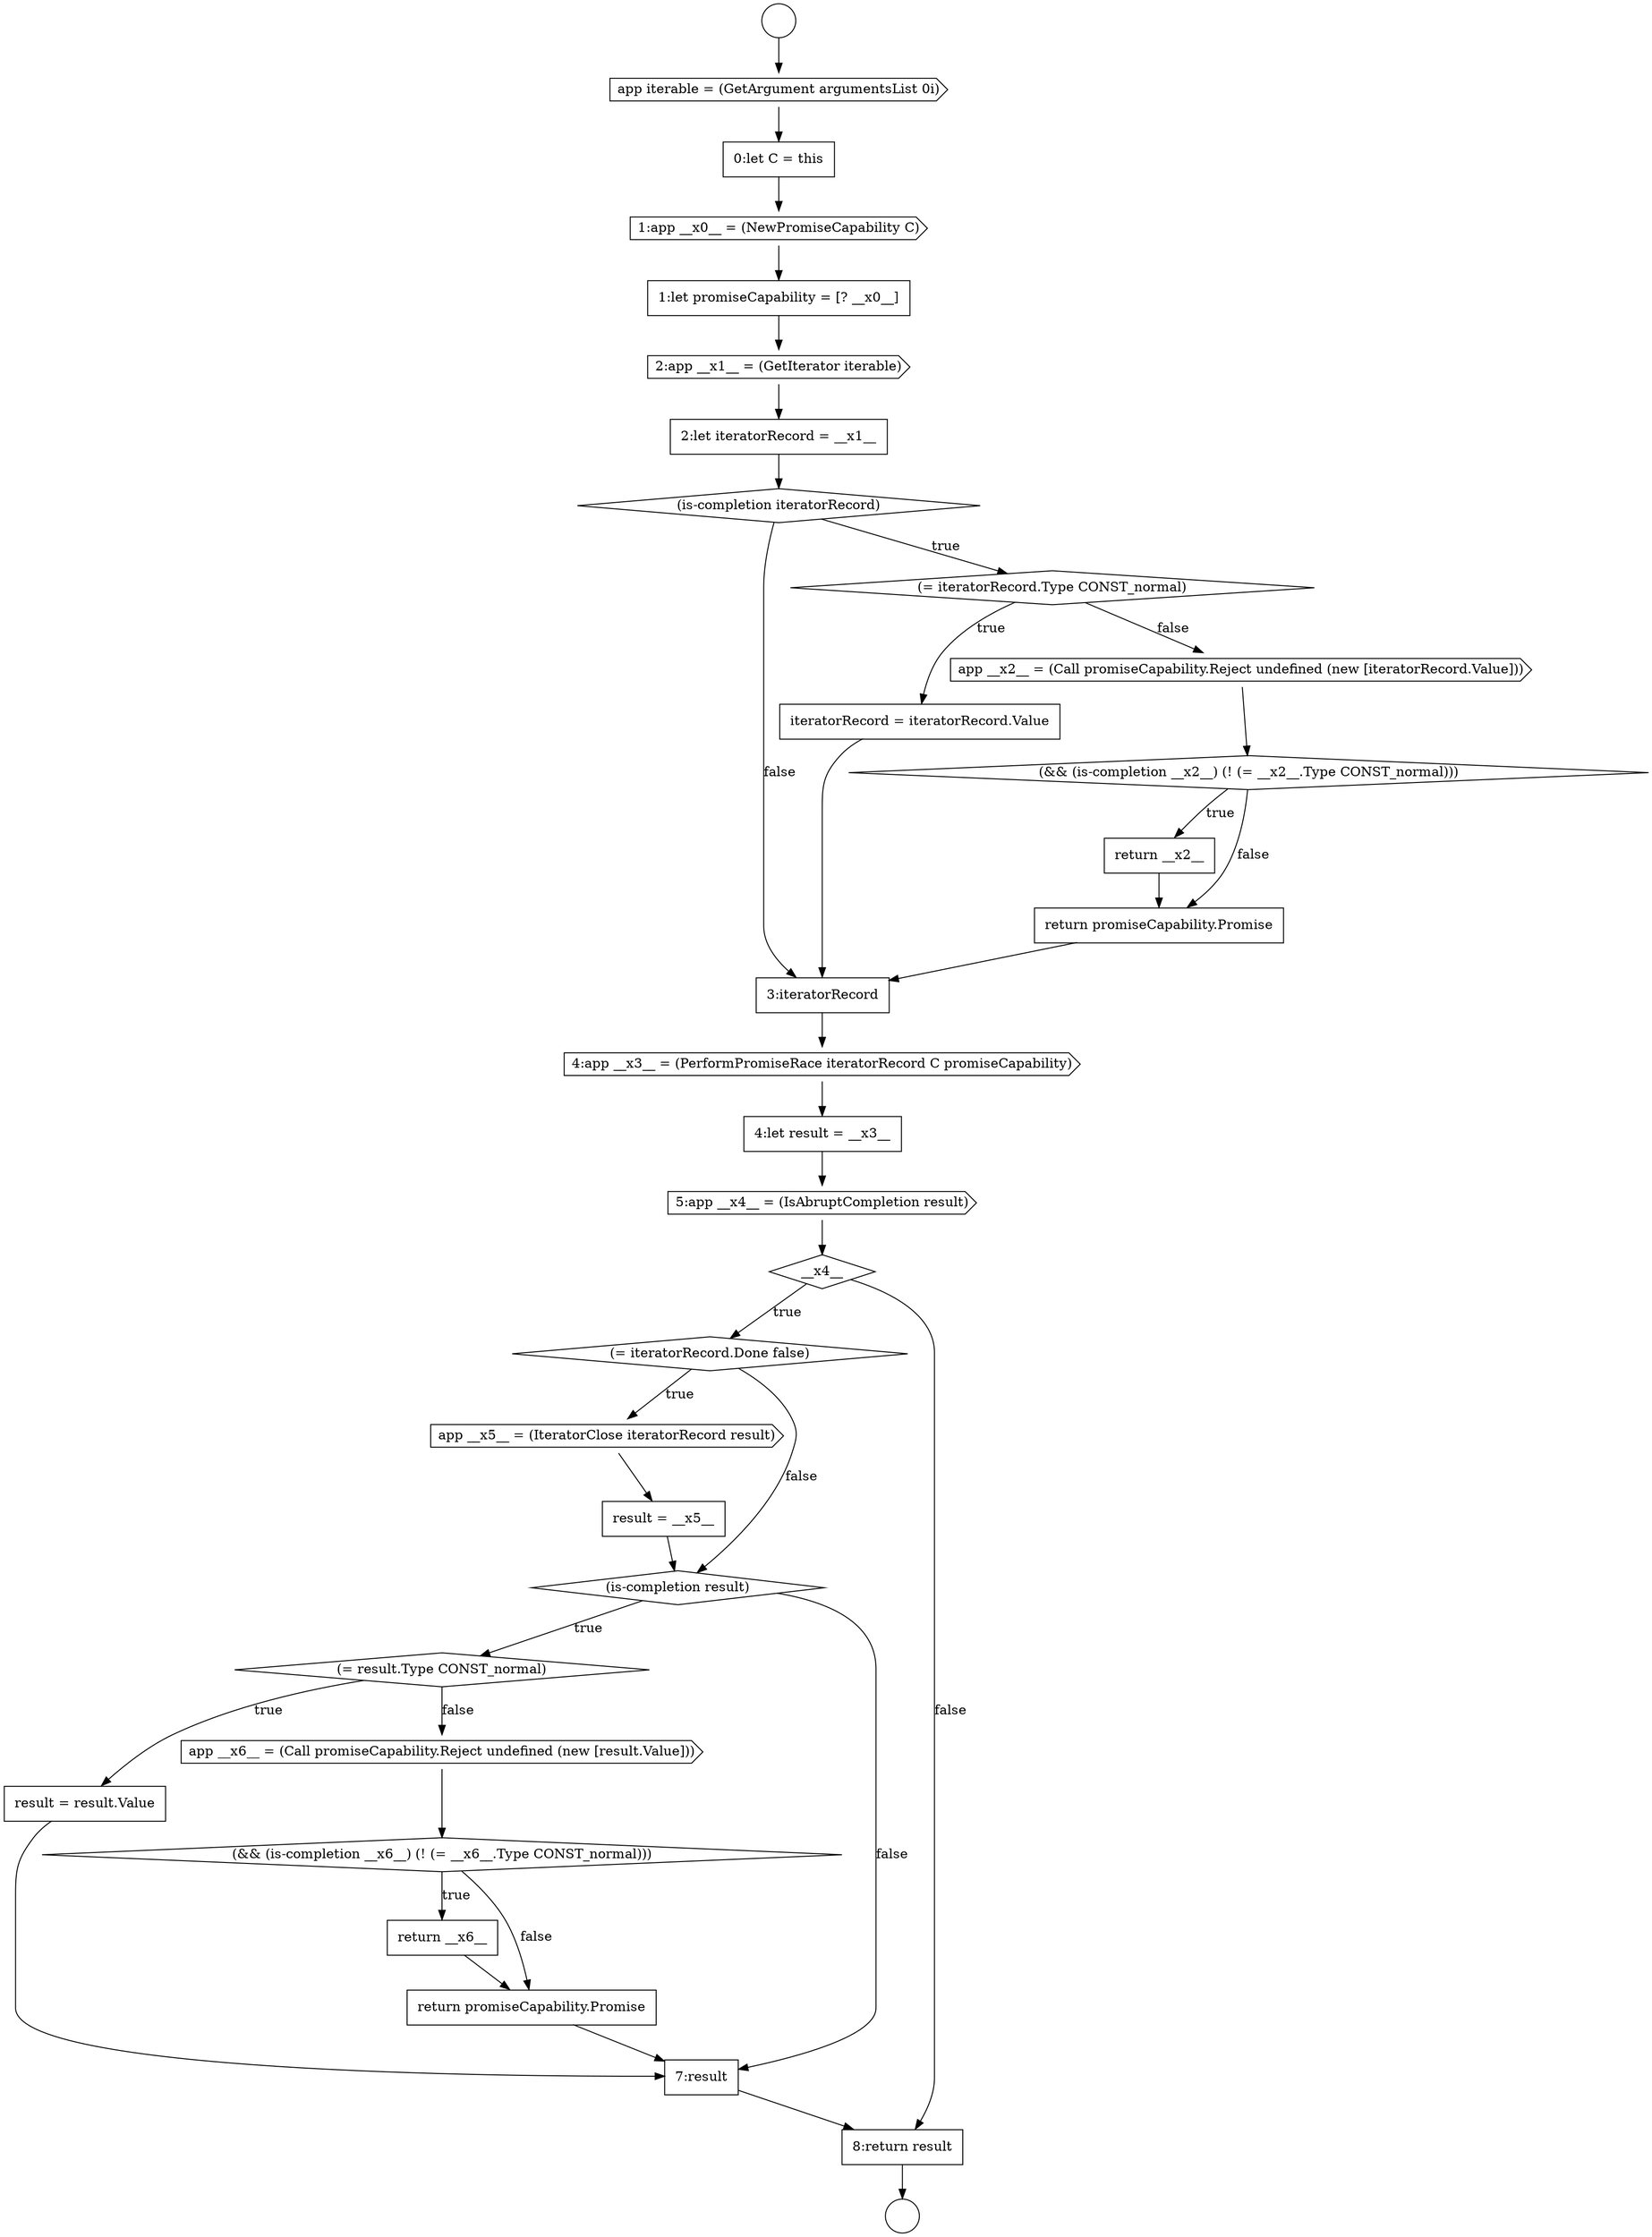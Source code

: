 digraph {
  node18360 [shape=circle label=" " color="black" fillcolor="white" style=filled]
  node18384 [shape=none, margin=0, label=<<font color="black">
    <table border="0" cellborder="1" cellspacing="0" cellpadding="10">
      <tr><td align="left">result = result.Value</td></tr>
    </table>
  </font>> color="black" fillcolor="white" style=filled]
  node18361 [shape=cds, label=<<font color="black">app iterable = (GetArgument argumentsList 0i)</font>> color="black" fillcolor="white" style=filled]
  node18379 [shape=diamond, label=<<font color="black">(= iteratorRecord.Done false)</font>> color="black" fillcolor="white" style=filled]
  node18386 [shape=diamond, label=<<font color="black">(&amp;&amp; (is-completion __x6__) (! (= __x6__.Type CONST_normal)))</font>> color="black" fillcolor="white" style=filled]
  node18376 [shape=none, margin=0, label=<<font color="black">
    <table border="0" cellborder="1" cellspacing="0" cellpadding="10">
      <tr><td align="left">4:let result = __x3__</td></tr>
    </table>
  </font>> color="black" fillcolor="white" style=filled]
  node18378 [shape=diamond, label=<<font color="black">__x4__</font>> color="black" fillcolor="white" style=filled]
  node18363 [shape=cds, label=<<font color="black">1:app __x0__ = (NewPromiseCapability C)</font>> color="black" fillcolor="white" style=filled]
  node18387 [shape=none, margin=0, label=<<font color="black">
    <table border="0" cellborder="1" cellspacing="0" cellpadding="10">
      <tr><td align="left">return __x6__</td></tr>
    </table>
  </font>> color="black" fillcolor="white" style=filled]
  node18377 [shape=cds, label=<<font color="black">5:app __x4__ = (IsAbruptCompletion result)</font>> color="black" fillcolor="white" style=filled]
  node18366 [shape=none, margin=0, label=<<font color="black">
    <table border="0" cellborder="1" cellspacing="0" cellpadding="10">
      <tr><td align="left">2:let iteratorRecord = __x1__</td></tr>
    </table>
  </font>> color="black" fillcolor="white" style=filled]
  node18381 [shape=none, margin=0, label=<<font color="black">
    <table border="0" cellborder="1" cellspacing="0" cellpadding="10">
      <tr><td align="left">result = __x5__</td></tr>
    </table>
  </font>> color="black" fillcolor="white" style=filled]
  node18369 [shape=none, margin=0, label=<<font color="black">
    <table border="0" cellborder="1" cellspacing="0" cellpadding="10">
      <tr><td align="left">iteratorRecord = iteratorRecord.Value</td></tr>
    </table>
  </font>> color="black" fillcolor="white" style=filled]
  node18374 [shape=none, margin=0, label=<<font color="black">
    <table border="0" cellborder="1" cellspacing="0" cellpadding="10">
      <tr><td align="left">3:iteratorRecord</td></tr>
    </table>
  </font>> color="black" fillcolor="white" style=filled]
  node18388 [shape=none, margin=0, label=<<font color="black">
    <table border="0" cellborder="1" cellspacing="0" cellpadding="10">
      <tr><td align="left">return promiseCapability.Promise</td></tr>
    </table>
  </font>> color="black" fillcolor="white" style=filled]
  node18365 [shape=cds, label=<<font color="black">2:app __x1__ = (GetIterator iterable)</font>> color="black" fillcolor="white" style=filled]
  node18385 [shape=cds, label=<<font color="black">app __x6__ = (Call promiseCapability.Reject undefined (new [result.Value]))</font>> color="black" fillcolor="white" style=filled]
  node18368 [shape=diamond, label=<<font color="black">(= iteratorRecord.Type CONST_normal)</font>> color="black" fillcolor="white" style=filled]
  node18380 [shape=cds, label=<<font color="black">app __x5__ = (IteratorClose iteratorRecord result)</font>> color="black" fillcolor="white" style=filled]
  node18375 [shape=cds, label=<<font color="black">4:app __x3__ = (PerformPromiseRace iteratorRecord C promiseCapability)</font>> color="black" fillcolor="white" style=filled]
  node18370 [shape=cds, label=<<font color="black">app __x2__ = (Call promiseCapability.Reject undefined (new [iteratorRecord.Value]))</font>> color="black" fillcolor="white" style=filled]
  node18383 [shape=diamond, label=<<font color="black">(= result.Type CONST_normal)</font>> color="black" fillcolor="white" style=filled]
  node18372 [shape=none, margin=0, label=<<font color="black">
    <table border="0" cellborder="1" cellspacing="0" cellpadding="10">
      <tr><td align="left">return __x2__</td></tr>
    </table>
  </font>> color="black" fillcolor="white" style=filled]
  node18364 [shape=none, margin=0, label=<<font color="black">
    <table border="0" cellborder="1" cellspacing="0" cellpadding="10">
      <tr><td align="left">1:let promiseCapability = [? __x0__]</td></tr>
    </table>
  </font>> color="black" fillcolor="white" style=filled]
  node18371 [shape=diamond, label=<<font color="black">(&amp;&amp; (is-completion __x2__) (! (= __x2__.Type CONST_normal)))</font>> color="black" fillcolor="white" style=filled]
  node18389 [shape=none, margin=0, label=<<font color="black">
    <table border="0" cellborder="1" cellspacing="0" cellpadding="10">
      <tr><td align="left">7:result</td></tr>
    </table>
  </font>> color="black" fillcolor="white" style=filled]
  node18382 [shape=diamond, label=<<font color="black">(is-completion result)</font>> color="black" fillcolor="white" style=filled]
  node18367 [shape=diamond, label=<<font color="black">(is-completion iteratorRecord)</font>> color="black" fillcolor="white" style=filled]
  node18373 [shape=none, margin=0, label=<<font color="black">
    <table border="0" cellborder="1" cellspacing="0" cellpadding="10">
      <tr><td align="left">return promiseCapability.Promise</td></tr>
    </table>
  </font>> color="black" fillcolor="white" style=filled]
  node18390 [shape=none, margin=0, label=<<font color="black">
    <table border="0" cellborder="1" cellspacing="0" cellpadding="10">
      <tr><td align="left">8:return result</td></tr>
    </table>
  </font>> color="black" fillcolor="white" style=filled]
  node18359 [shape=circle label=" " color="black" fillcolor="white" style=filled]
  node18362 [shape=none, margin=0, label=<<font color="black">
    <table border="0" cellborder="1" cellspacing="0" cellpadding="10">
      <tr><td align="left">0:let C = this</td></tr>
    </table>
  </font>> color="black" fillcolor="white" style=filled]
  node18371 -> node18372 [label=<<font color="black">true</font>> color="black"]
  node18371 -> node18373 [label=<<font color="black">false</font>> color="black"]
  node18386 -> node18387 [label=<<font color="black">true</font>> color="black"]
  node18386 -> node18388 [label=<<font color="black">false</font>> color="black"]
  node18372 -> node18373 [ color="black"]
  node18374 -> node18375 [ color="black"]
  node18387 -> node18388 [ color="black"]
  node18367 -> node18368 [label=<<font color="black">true</font>> color="black"]
  node18367 -> node18374 [label=<<font color="black">false</font>> color="black"]
  node18368 -> node18369 [label=<<font color="black">true</font>> color="black"]
  node18368 -> node18370 [label=<<font color="black">false</font>> color="black"]
  node18381 -> node18382 [ color="black"]
  node18383 -> node18384 [label=<<font color="black">true</font>> color="black"]
  node18383 -> node18385 [label=<<font color="black">false</font>> color="black"]
  node18366 -> node18367 [ color="black"]
  node18390 -> node18360 [ color="black"]
  node18389 -> node18390 [ color="black"]
  node18365 -> node18366 [ color="black"]
  node18359 -> node18361 [ color="black"]
  node18378 -> node18379 [label=<<font color="black">true</font>> color="black"]
  node18378 -> node18390 [label=<<font color="black">false</font>> color="black"]
  node18363 -> node18364 [ color="black"]
  node18369 -> node18374 [ color="black"]
  node18364 -> node18365 [ color="black"]
  node18379 -> node18380 [label=<<font color="black">true</font>> color="black"]
  node18379 -> node18382 [label=<<font color="black">false</font>> color="black"]
  node18373 -> node18374 [ color="black"]
  node18385 -> node18386 [ color="black"]
  node18361 -> node18362 [ color="black"]
  node18370 -> node18371 [ color="black"]
  node18377 -> node18378 [ color="black"]
  node18384 -> node18389 [ color="black"]
  node18375 -> node18376 [ color="black"]
  node18388 -> node18389 [ color="black"]
  node18376 -> node18377 [ color="black"]
  node18380 -> node18381 [ color="black"]
  node18382 -> node18383 [label=<<font color="black">true</font>> color="black"]
  node18382 -> node18389 [label=<<font color="black">false</font>> color="black"]
  node18362 -> node18363 [ color="black"]
}

